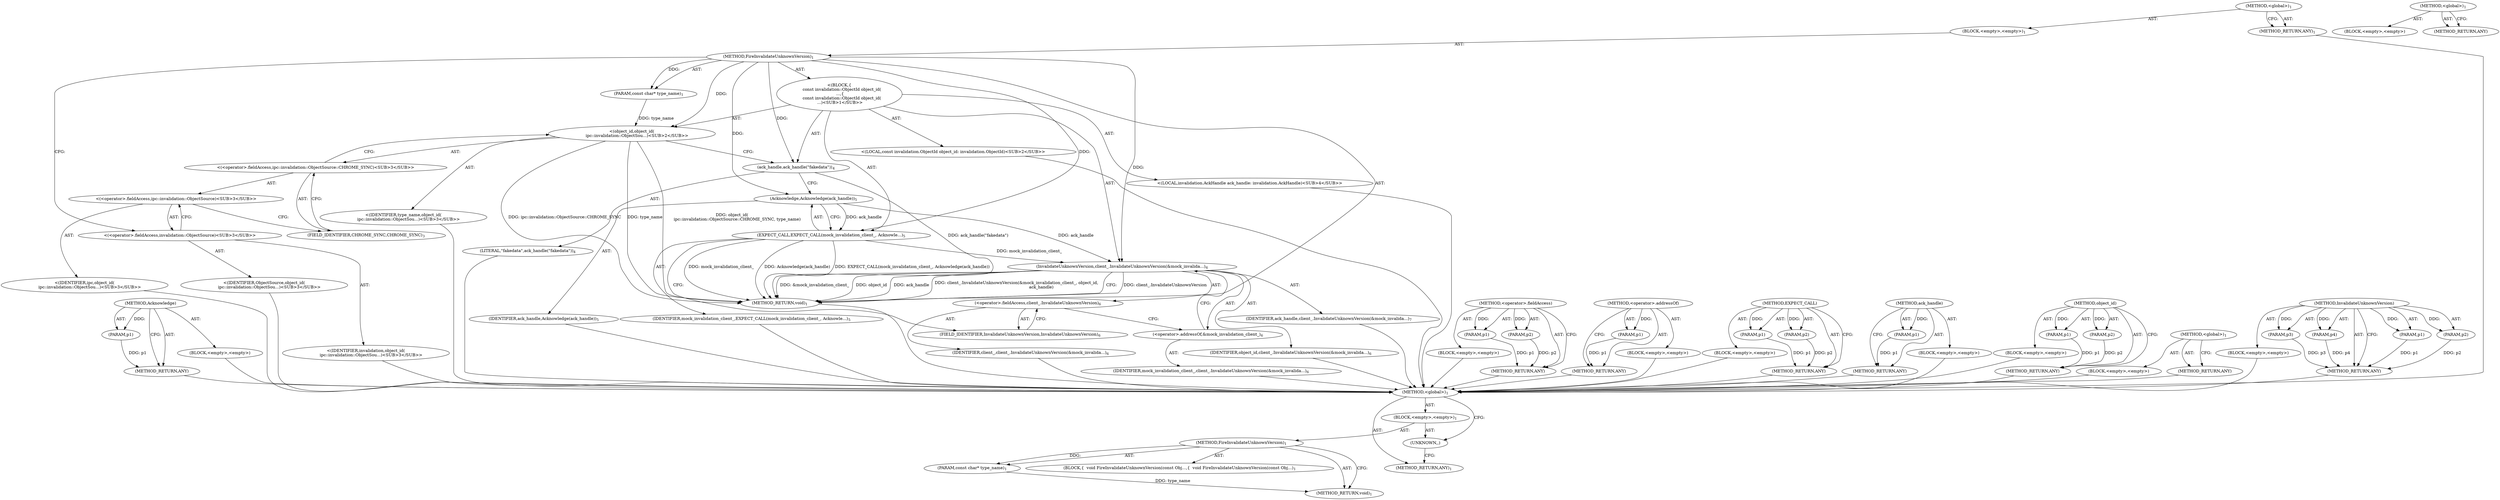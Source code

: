digraph "&lt;global&gt;" {
vulnerable_82 [label=<(METHOD,Acknowledge)>];
vulnerable_83 [label=<(PARAM,p1)>];
vulnerable_84 [label=<(BLOCK,&lt;empty&gt;,&lt;empty&gt;)>];
vulnerable_85 [label=<(METHOD_RETURN,ANY)>];
vulnerable_6 [label=<(METHOD,&lt;global&gt;)<SUB>1</SUB>>];
vulnerable_7 [label=<(BLOCK,&lt;empty&gt;,&lt;empty&gt;)<SUB>1</SUB>>];
vulnerable_8 [label=<(METHOD,FireInvalidateUnknownVersion)<SUB>1</SUB>>];
vulnerable_9 [label=<(PARAM,const char* type_name)<SUB>1</SUB>>];
vulnerable_10 [label="<(BLOCK,{
    const invalidation::ObjectId object_id(
 ...,{
    const invalidation::ObjectId object_id(
 ...)<SUB>1</SUB>>"];
vulnerable_11 [label="<(LOCAL,const invalidation.ObjectId object_id: invalidation.ObjectId)<SUB>2</SUB>>"];
vulnerable_12 [label="<(object_id,object_id(
        ipc::invalidation::ObjectSou...)<SUB>2</SUB>>"];
vulnerable_13 [label="<(&lt;operator&gt;.fieldAccess,ipc::invalidation::ObjectSource::CHROME_SYNC)<SUB>3</SUB>>"];
vulnerable_14 [label="<(&lt;operator&gt;.fieldAccess,ipc::invalidation::ObjectSource)<SUB>3</SUB>>"];
vulnerable_15 [label="<(IDENTIFIER,ipc,object_id(
        ipc::invalidation::ObjectSou...)<SUB>3</SUB>>"];
vulnerable_16 [label="<(&lt;operator&gt;.fieldAccess,invalidation::ObjectSource)<SUB>3</SUB>>"];
vulnerable_17 [label="<(IDENTIFIER,invalidation,object_id(
        ipc::invalidation::ObjectSou...)<SUB>3</SUB>>"];
vulnerable_18 [label="<(IDENTIFIER,ObjectSource,object_id(
        ipc::invalidation::ObjectSou...)<SUB>3</SUB>>"];
vulnerable_19 [label=<(FIELD_IDENTIFIER,CHROME_SYNC,CHROME_SYNC)<SUB>3</SUB>>];
vulnerable_20 [label="<(IDENTIFIER,type_name,object_id(
        ipc::invalidation::ObjectSou...)<SUB>3</SUB>>"];
vulnerable_21 [label="<(LOCAL,invalidation.AckHandle ack_handle: invalidation.AckHandle)<SUB>4</SUB>>"];
vulnerable_22 [label=<(ack_handle,ack_handle(&quot;fakedata&quot;))<SUB>4</SUB>>];
vulnerable_23 [label=<(LITERAL,&quot;fakedata&quot;,ack_handle(&quot;fakedata&quot;))<SUB>4</SUB>>];
vulnerable_24 [label=<(EXPECT_CALL,EXPECT_CALL(mock_invalidation_client_, Acknowle...)<SUB>5</SUB>>];
vulnerable_25 [label=<(IDENTIFIER,mock_invalidation_client_,EXPECT_CALL(mock_invalidation_client_, Acknowle...)<SUB>5</SUB>>];
vulnerable_26 [label=<(Acknowledge,Acknowledge(ack_handle))<SUB>5</SUB>>];
vulnerable_27 [label=<(IDENTIFIER,ack_handle,Acknowledge(ack_handle))<SUB>5</SUB>>];
vulnerable_28 [label=<(InvalidateUnknownVersion,client_.InvalidateUnknownVersion(&amp;mock_invalida...)<SUB>6</SUB>>];
vulnerable_29 [label=<(&lt;operator&gt;.fieldAccess,client_.InvalidateUnknownVersion)<SUB>6</SUB>>];
vulnerable_30 [label=<(IDENTIFIER,client_,client_.InvalidateUnknownVersion(&amp;mock_invalida...)<SUB>6</SUB>>];
vulnerable_31 [label=<(FIELD_IDENTIFIER,InvalidateUnknownVersion,InvalidateUnknownVersion)<SUB>6</SUB>>];
vulnerable_32 [label=<(&lt;operator&gt;.addressOf,&amp;mock_invalidation_client_)<SUB>6</SUB>>];
vulnerable_33 [label=<(IDENTIFIER,mock_invalidation_client_,client_.InvalidateUnknownVersion(&amp;mock_invalida...)<SUB>6</SUB>>];
vulnerable_34 [label=<(IDENTIFIER,object_id,client_.InvalidateUnknownVersion(&amp;mock_invalida...)<SUB>6</SUB>>];
vulnerable_35 [label=<(IDENTIFIER,ack_handle,client_.InvalidateUnknownVersion(&amp;mock_invalida...)<SUB>7</SUB>>];
vulnerable_36 [label=<(METHOD_RETURN,void)<SUB>1</SUB>>];
vulnerable_38 [label=<(METHOD_RETURN,ANY)<SUB>1</SUB>>];
vulnerable_68 [label=<(METHOD,&lt;operator&gt;.fieldAccess)>];
vulnerable_69 [label=<(PARAM,p1)>];
vulnerable_70 [label=<(PARAM,p2)>];
vulnerable_71 [label=<(BLOCK,&lt;empty&gt;,&lt;empty&gt;)>];
vulnerable_72 [label=<(METHOD_RETURN,ANY)>];
vulnerable_93 [label=<(METHOD,&lt;operator&gt;.addressOf)>];
vulnerable_94 [label=<(PARAM,p1)>];
vulnerable_95 [label=<(BLOCK,&lt;empty&gt;,&lt;empty&gt;)>];
vulnerable_96 [label=<(METHOD_RETURN,ANY)>];
vulnerable_77 [label=<(METHOD,EXPECT_CALL)>];
vulnerable_78 [label=<(PARAM,p1)>];
vulnerable_79 [label=<(PARAM,p2)>];
vulnerable_80 [label=<(BLOCK,&lt;empty&gt;,&lt;empty&gt;)>];
vulnerable_81 [label=<(METHOD_RETURN,ANY)>];
vulnerable_73 [label=<(METHOD,ack_handle)>];
vulnerable_74 [label=<(PARAM,p1)>];
vulnerable_75 [label=<(BLOCK,&lt;empty&gt;,&lt;empty&gt;)>];
vulnerable_76 [label=<(METHOD_RETURN,ANY)>];
vulnerable_63 [label=<(METHOD,object_id)>];
vulnerable_64 [label=<(PARAM,p1)>];
vulnerable_65 [label=<(PARAM,p2)>];
vulnerable_66 [label=<(BLOCK,&lt;empty&gt;,&lt;empty&gt;)>];
vulnerable_67 [label=<(METHOD_RETURN,ANY)>];
vulnerable_57 [label=<(METHOD,&lt;global&gt;)<SUB>1</SUB>>];
vulnerable_58 [label=<(BLOCK,&lt;empty&gt;,&lt;empty&gt;)>];
vulnerable_59 [label=<(METHOD_RETURN,ANY)>];
vulnerable_86 [label=<(METHOD,InvalidateUnknownVersion)>];
vulnerable_87 [label=<(PARAM,p1)>];
vulnerable_88 [label=<(PARAM,p2)>];
vulnerable_89 [label=<(PARAM,p3)>];
vulnerable_90 [label=<(PARAM,p4)>];
vulnerable_91 [label=<(BLOCK,&lt;empty&gt;,&lt;empty&gt;)>];
vulnerable_92 [label=<(METHOD_RETURN,ANY)>];
fixed_6 [label=<(METHOD,&lt;global&gt;)<SUB>1</SUB>>];
fixed_7 [label=<(BLOCK,&lt;empty&gt;,&lt;empty&gt;)<SUB>1</SUB>>];
fixed_8 [label=<(METHOD,FireInvalidateUnknownVersion)<SUB>1</SUB>>];
fixed_9 [label=<(PARAM,const char* type_name)<SUB>1</SUB>>];
fixed_10 [label=<(BLOCK,{
  void FireInvalidateUnknownVersion(const Obj...,{
  void FireInvalidateUnknownVersion(const Obj...)<SUB>1</SUB>>];
fixed_11 [label=<(METHOD_RETURN,void)<SUB>1</SUB>>];
fixed_13 [label=<(UNKNOWN,,)>];
fixed_14 [label=<(METHOD_RETURN,ANY)<SUB>1</SUB>>];
fixed_23 [label=<(METHOD,&lt;global&gt;)<SUB>1</SUB>>];
fixed_24 [label=<(BLOCK,&lt;empty&gt;,&lt;empty&gt;)>];
fixed_25 [label=<(METHOD_RETURN,ANY)>];
vulnerable_82 -> vulnerable_83  [key=0, label="AST: "];
vulnerable_82 -> vulnerable_83  [key=1, label="DDG: "];
vulnerable_82 -> vulnerable_84  [key=0, label="AST: "];
vulnerable_82 -> vulnerable_85  [key=0, label="AST: "];
vulnerable_82 -> vulnerable_85  [key=1, label="CFG: "];
vulnerable_83 -> vulnerable_85  [key=0, label="DDG: p1"];
vulnerable_84 -> fixed_6  [key=0];
vulnerable_85 -> fixed_6  [key=0];
vulnerable_6 -> vulnerable_7  [key=0, label="AST: "];
vulnerable_6 -> vulnerable_38  [key=0, label="AST: "];
vulnerable_6 -> vulnerable_38  [key=1, label="CFG: "];
vulnerable_7 -> vulnerable_8  [key=0, label="AST: "];
vulnerable_8 -> vulnerable_9  [key=0, label="AST: "];
vulnerable_8 -> vulnerable_9  [key=1, label="DDG: "];
vulnerable_8 -> vulnerable_10  [key=0, label="AST: "];
vulnerable_8 -> vulnerable_36  [key=0, label="AST: "];
vulnerable_8 -> vulnerable_16  [key=0, label="CFG: "];
vulnerable_8 -> vulnerable_12  [key=0, label="DDG: "];
vulnerable_8 -> vulnerable_22  [key=0, label="DDG: "];
vulnerable_8 -> vulnerable_24  [key=0, label="DDG: "];
vulnerable_8 -> vulnerable_28  [key=0, label="DDG: "];
vulnerable_8 -> vulnerable_26  [key=0, label="DDG: "];
vulnerable_9 -> vulnerable_12  [key=0, label="DDG: type_name"];
vulnerable_10 -> vulnerable_11  [key=0, label="AST: "];
vulnerable_10 -> vulnerable_12  [key=0, label="AST: "];
vulnerable_10 -> vulnerable_21  [key=0, label="AST: "];
vulnerable_10 -> vulnerable_22  [key=0, label="AST: "];
vulnerable_10 -> vulnerable_24  [key=0, label="AST: "];
vulnerable_10 -> vulnerable_28  [key=0, label="AST: "];
vulnerable_11 -> fixed_6  [key=0];
vulnerable_12 -> vulnerable_13  [key=0, label="AST: "];
vulnerable_12 -> vulnerable_20  [key=0, label="AST: "];
vulnerable_12 -> vulnerable_22  [key=0, label="CFG: "];
vulnerable_12 -> vulnerable_36  [key=0, label="DDG: ipc::invalidation::ObjectSource::CHROME_SYNC"];
vulnerable_12 -> vulnerable_36  [key=1, label="DDG: type_name"];
vulnerable_12 -> vulnerable_36  [key=2, label="DDG: object_id(
        ipc::invalidation::ObjectSource::CHROME_SYNC, type_name)"];
vulnerable_13 -> vulnerable_14  [key=0, label="AST: "];
vulnerable_13 -> vulnerable_19  [key=0, label="AST: "];
vulnerable_13 -> vulnerable_12  [key=0, label="CFG: "];
vulnerable_14 -> vulnerable_15  [key=0, label="AST: "];
vulnerable_14 -> vulnerable_16  [key=0, label="AST: "];
vulnerable_14 -> vulnerable_19  [key=0, label="CFG: "];
vulnerable_15 -> fixed_6  [key=0];
vulnerable_16 -> vulnerable_17  [key=0, label="AST: "];
vulnerable_16 -> vulnerable_18  [key=0, label="AST: "];
vulnerable_16 -> vulnerable_14  [key=0, label="CFG: "];
vulnerable_17 -> fixed_6  [key=0];
vulnerable_18 -> fixed_6  [key=0];
vulnerable_19 -> vulnerable_13  [key=0, label="CFG: "];
vulnerable_20 -> fixed_6  [key=0];
vulnerable_21 -> fixed_6  [key=0];
vulnerable_22 -> vulnerable_23  [key=0, label="AST: "];
vulnerable_22 -> vulnerable_26  [key=0, label="CFG: "];
vulnerable_22 -> vulnerable_36  [key=0, label="DDG: ack_handle(&quot;fakedata&quot;)"];
vulnerable_23 -> fixed_6  [key=0];
vulnerable_24 -> vulnerable_25  [key=0, label="AST: "];
vulnerable_24 -> vulnerable_26  [key=0, label="AST: "];
vulnerable_24 -> vulnerable_31  [key=0, label="CFG: "];
vulnerable_24 -> vulnerable_36  [key=0, label="DDG: mock_invalidation_client_"];
vulnerable_24 -> vulnerable_36  [key=1, label="DDG: Acknowledge(ack_handle)"];
vulnerable_24 -> vulnerable_36  [key=2, label="DDG: EXPECT_CALL(mock_invalidation_client_, Acknowledge(ack_handle))"];
vulnerable_24 -> vulnerable_28  [key=0, label="DDG: mock_invalidation_client_"];
vulnerable_25 -> fixed_6  [key=0];
vulnerable_26 -> vulnerable_27  [key=0, label="AST: "];
vulnerable_26 -> vulnerable_24  [key=0, label="CFG: "];
vulnerable_26 -> vulnerable_24  [key=1, label="DDG: ack_handle"];
vulnerable_26 -> vulnerable_28  [key=0, label="DDG: ack_handle"];
vulnerable_27 -> fixed_6  [key=0];
vulnerable_28 -> vulnerable_29  [key=0, label="AST: "];
vulnerable_28 -> vulnerable_32  [key=0, label="AST: "];
vulnerable_28 -> vulnerable_34  [key=0, label="AST: "];
vulnerable_28 -> vulnerable_35  [key=0, label="AST: "];
vulnerable_28 -> vulnerable_36  [key=0, label="CFG: "];
vulnerable_28 -> vulnerable_36  [key=1, label="DDG: client_.InvalidateUnknownVersion"];
vulnerable_28 -> vulnerable_36  [key=2, label="DDG: &amp;mock_invalidation_client_"];
vulnerable_28 -> vulnerable_36  [key=3, label="DDG: object_id"];
vulnerable_28 -> vulnerable_36  [key=4, label="DDG: ack_handle"];
vulnerable_28 -> vulnerable_36  [key=5, label="DDG: client_.InvalidateUnknownVersion(&amp;mock_invalidation_client_, object_id,
                                      ack_handle)"];
vulnerable_29 -> vulnerable_30  [key=0, label="AST: "];
vulnerable_29 -> vulnerable_31  [key=0, label="AST: "];
vulnerable_29 -> vulnerable_32  [key=0, label="CFG: "];
vulnerable_30 -> fixed_6  [key=0];
vulnerable_31 -> vulnerable_29  [key=0, label="CFG: "];
vulnerable_32 -> vulnerable_33  [key=0, label="AST: "];
vulnerable_32 -> vulnerable_28  [key=0, label="CFG: "];
vulnerable_33 -> fixed_6  [key=0];
vulnerable_34 -> fixed_6  [key=0];
vulnerable_35 -> fixed_6  [key=0];
vulnerable_36 -> fixed_6  [key=0];
vulnerable_38 -> fixed_6  [key=0];
vulnerable_68 -> vulnerable_69  [key=0, label="AST: "];
vulnerable_68 -> vulnerable_69  [key=1, label="DDG: "];
vulnerable_68 -> vulnerable_71  [key=0, label="AST: "];
vulnerable_68 -> vulnerable_70  [key=0, label="AST: "];
vulnerable_68 -> vulnerable_70  [key=1, label="DDG: "];
vulnerable_68 -> vulnerable_72  [key=0, label="AST: "];
vulnerable_68 -> vulnerable_72  [key=1, label="CFG: "];
vulnerable_69 -> vulnerable_72  [key=0, label="DDG: p1"];
vulnerable_70 -> vulnerable_72  [key=0, label="DDG: p2"];
vulnerable_71 -> fixed_6  [key=0];
vulnerable_72 -> fixed_6  [key=0];
vulnerable_93 -> vulnerable_94  [key=0, label="AST: "];
vulnerable_93 -> vulnerable_94  [key=1, label="DDG: "];
vulnerable_93 -> vulnerable_95  [key=0, label="AST: "];
vulnerable_93 -> vulnerable_96  [key=0, label="AST: "];
vulnerable_93 -> vulnerable_96  [key=1, label="CFG: "];
vulnerable_94 -> vulnerable_96  [key=0, label="DDG: p1"];
vulnerable_95 -> fixed_6  [key=0];
vulnerable_96 -> fixed_6  [key=0];
vulnerable_77 -> vulnerable_78  [key=0, label="AST: "];
vulnerable_77 -> vulnerable_78  [key=1, label="DDG: "];
vulnerable_77 -> vulnerable_80  [key=0, label="AST: "];
vulnerable_77 -> vulnerable_79  [key=0, label="AST: "];
vulnerable_77 -> vulnerable_79  [key=1, label="DDG: "];
vulnerable_77 -> vulnerable_81  [key=0, label="AST: "];
vulnerable_77 -> vulnerable_81  [key=1, label="CFG: "];
vulnerable_78 -> vulnerable_81  [key=0, label="DDG: p1"];
vulnerable_79 -> vulnerable_81  [key=0, label="DDG: p2"];
vulnerable_80 -> fixed_6  [key=0];
vulnerable_81 -> fixed_6  [key=0];
vulnerable_73 -> vulnerable_74  [key=0, label="AST: "];
vulnerable_73 -> vulnerable_74  [key=1, label="DDG: "];
vulnerable_73 -> vulnerable_75  [key=0, label="AST: "];
vulnerable_73 -> vulnerable_76  [key=0, label="AST: "];
vulnerable_73 -> vulnerable_76  [key=1, label="CFG: "];
vulnerable_74 -> vulnerable_76  [key=0, label="DDG: p1"];
vulnerable_75 -> fixed_6  [key=0];
vulnerable_76 -> fixed_6  [key=0];
vulnerable_63 -> vulnerable_64  [key=0, label="AST: "];
vulnerable_63 -> vulnerable_64  [key=1, label="DDG: "];
vulnerable_63 -> vulnerable_66  [key=0, label="AST: "];
vulnerable_63 -> vulnerable_65  [key=0, label="AST: "];
vulnerable_63 -> vulnerable_65  [key=1, label="DDG: "];
vulnerable_63 -> vulnerable_67  [key=0, label="AST: "];
vulnerable_63 -> vulnerable_67  [key=1, label="CFG: "];
vulnerable_64 -> vulnerable_67  [key=0, label="DDG: p1"];
vulnerable_65 -> vulnerable_67  [key=0, label="DDG: p2"];
vulnerable_66 -> fixed_6  [key=0];
vulnerable_67 -> fixed_6  [key=0];
vulnerable_57 -> vulnerable_58  [key=0, label="AST: "];
vulnerable_57 -> vulnerable_59  [key=0, label="AST: "];
vulnerable_57 -> vulnerable_59  [key=1, label="CFG: "];
vulnerable_58 -> fixed_6  [key=0];
vulnerable_59 -> fixed_6  [key=0];
vulnerable_86 -> vulnerable_87  [key=0, label="AST: "];
vulnerable_86 -> vulnerable_87  [key=1, label="DDG: "];
vulnerable_86 -> vulnerable_91  [key=0, label="AST: "];
vulnerable_86 -> vulnerable_88  [key=0, label="AST: "];
vulnerable_86 -> vulnerable_88  [key=1, label="DDG: "];
vulnerable_86 -> vulnerable_92  [key=0, label="AST: "];
vulnerable_86 -> vulnerable_92  [key=1, label="CFG: "];
vulnerable_86 -> vulnerable_89  [key=0, label="AST: "];
vulnerable_86 -> vulnerable_89  [key=1, label="DDG: "];
vulnerable_86 -> vulnerable_90  [key=0, label="AST: "];
vulnerable_86 -> vulnerable_90  [key=1, label="DDG: "];
vulnerable_87 -> vulnerable_92  [key=0, label="DDG: p1"];
vulnerable_88 -> vulnerable_92  [key=0, label="DDG: p2"];
vulnerable_89 -> vulnerable_92  [key=0, label="DDG: p3"];
vulnerable_90 -> vulnerable_92  [key=0, label="DDG: p4"];
vulnerable_91 -> fixed_6  [key=0];
vulnerable_92 -> fixed_6  [key=0];
fixed_6 -> fixed_7  [key=0, label="AST: "];
fixed_6 -> fixed_14  [key=0, label="AST: "];
fixed_6 -> fixed_13  [key=0, label="CFG: "];
fixed_7 -> fixed_8  [key=0, label="AST: "];
fixed_7 -> fixed_13  [key=0, label="AST: "];
fixed_8 -> fixed_9  [key=0, label="AST: "];
fixed_8 -> fixed_9  [key=1, label="DDG: "];
fixed_8 -> fixed_10  [key=0, label="AST: "];
fixed_8 -> fixed_11  [key=0, label="AST: "];
fixed_8 -> fixed_11  [key=1, label="CFG: "];
fixed_9 -> fixed_11  [key=0, label="DDG: type_name"];
fixed_13 -> fixed_14  [key=0, label="CFG: "];
fixed_23 -> fixed_24  [key=0, label="AST: "];
fixed_23 -> fixed_25  [key=0, label="AST: "];
fixed_23 -> fixed_25  [key=1, label="CFG: "];
}

